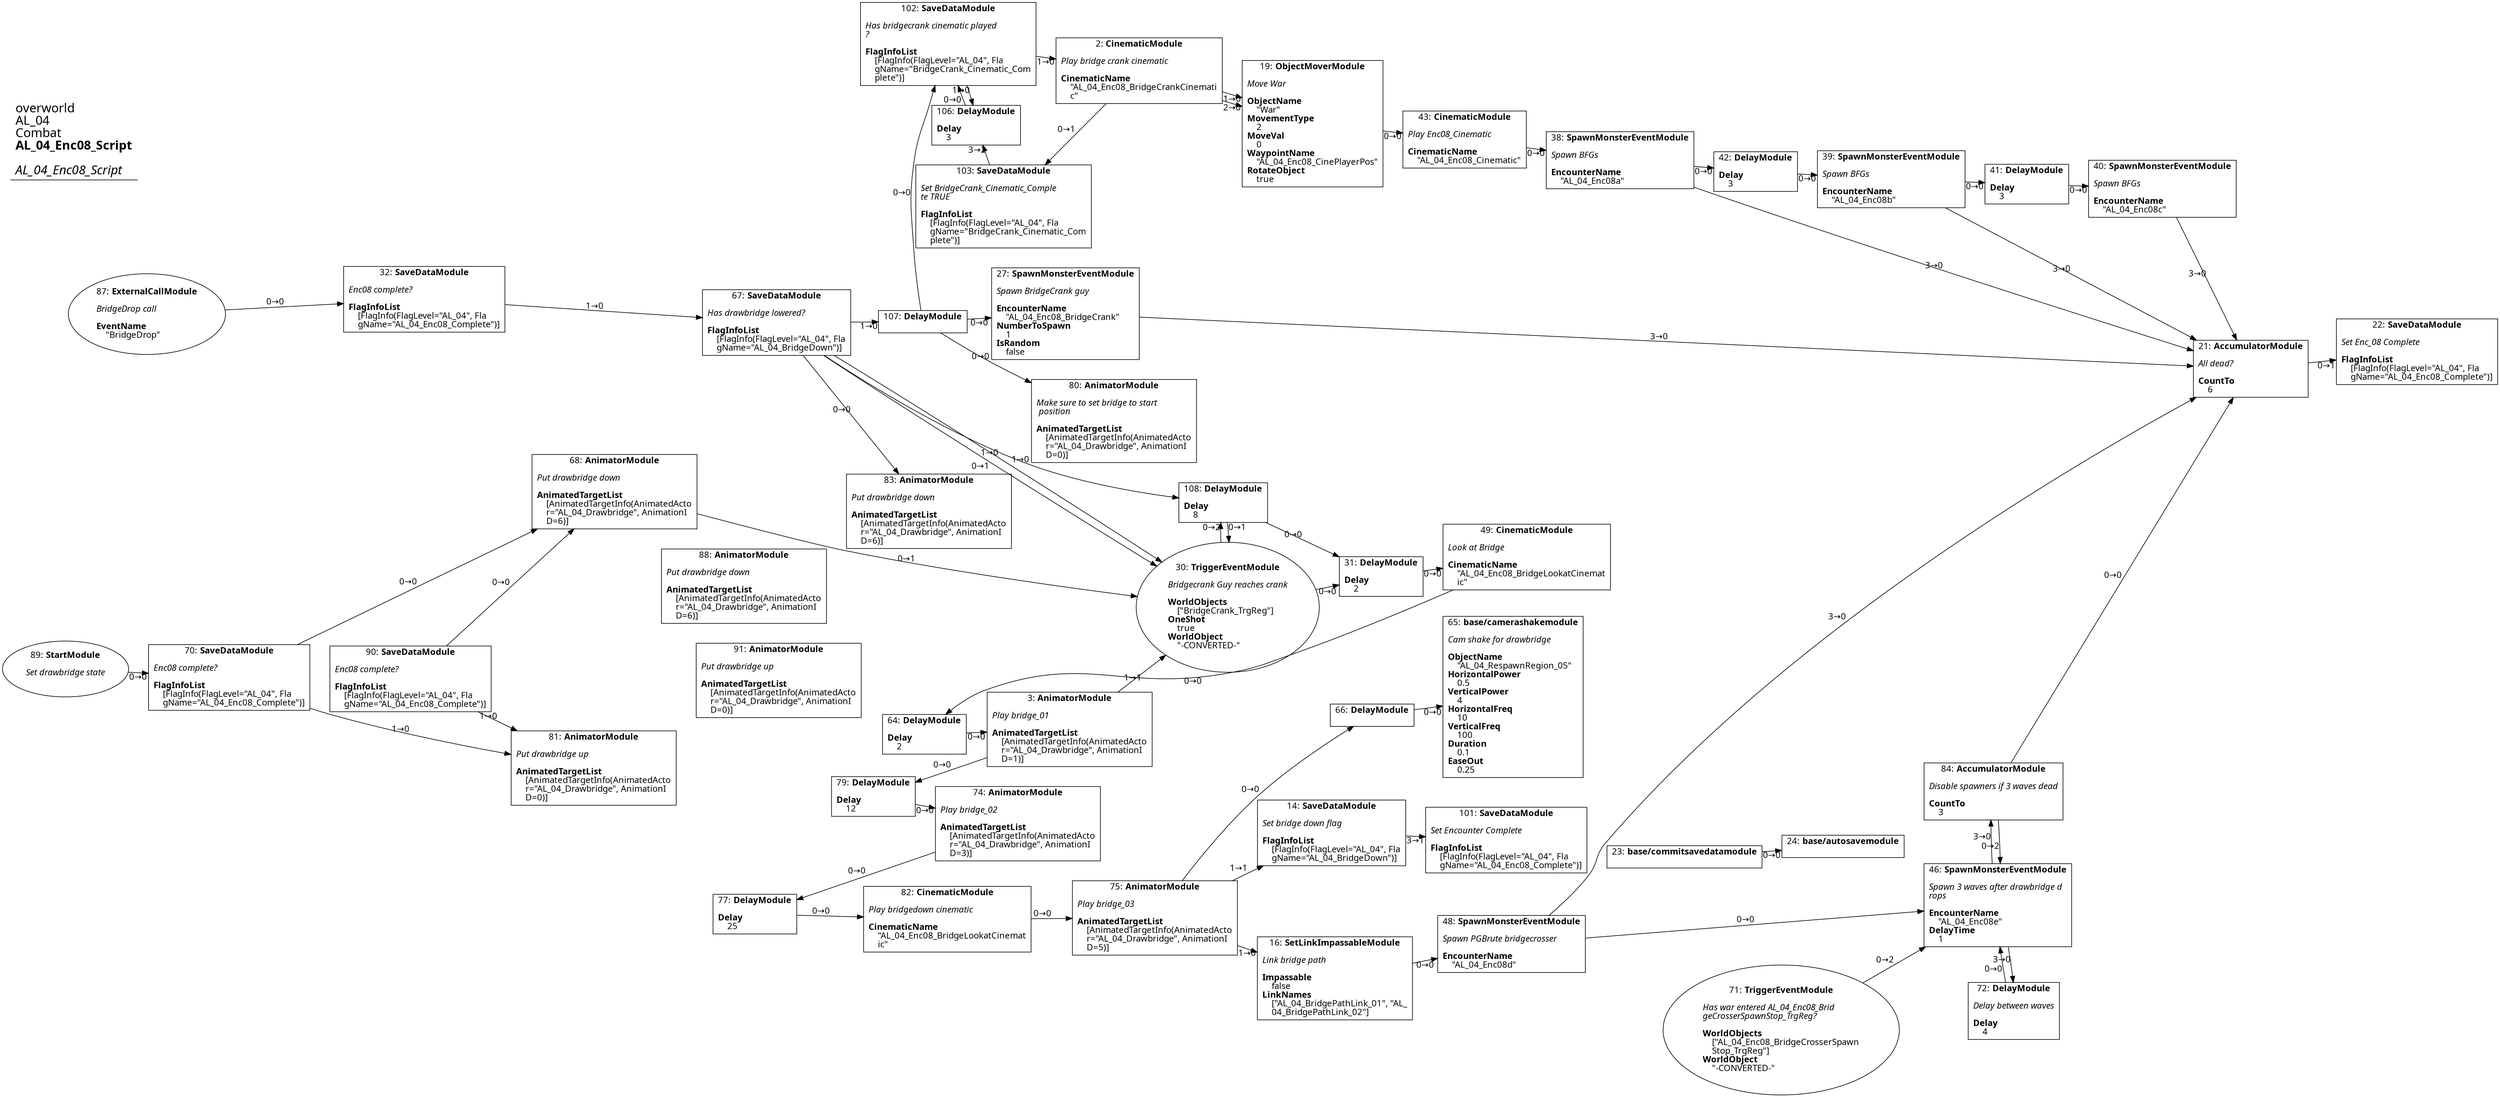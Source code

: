 digraph {
    layout = fdp;
    overlap = prism;
    sep = "+16";
    splines = spline;

    node [ shape = box ];

    graph [ fontname = "Segoe UI" ];
    node [ fontname = "Segoe UI" ];
    edge [ fontname = "Segoe UI" ];

    2 [ label = <2: <b>CinematicModule</b><br/><br/><i>Play bridge crank cinematic<br align="left"/></i><br align="left"/><b>CinematicName</b><br align="left"/>    &quot;AL_04_Enc08_BridgeCrankCinemati<br align="left"/>    c&quot;<br align="left"/>> ];
    2 [ pos = "-1.6200001,0.48900002!" ];
    2 -> 19 [ label = "1→0" ];
    2 -> 103 [ label = "0→1" ];
    2 -> 19 [ label = "2→0" ];

    3 [ label = <3: <b>AnimatorModule</b><br/><br/><i>Play bridge_01<br align="left"/></i><br align="left"/><b>AnimatedTargetList</b><br align="left"/>    [AnimatedTargetInfo(AnimatedActo<br align="left"/>    r=&quot;AL_04_Drawbridge&quot;, AnimationI<br align="left"/>    D=1)]<br align="left"/>> ];
    3 [ pos = "-2.1290002,-1.1350001!" ];
    3 -> 79 [ label = "0→0" ];
    3 -> 30 [ label = "1→1" ];

    14 [ label = <14: <b>SaveDataModule</b><br/><br/><i>Set bridge down flag<br align="left"/></i><br align="left"/><b>FlagInfoList</b><br align="left"/>    [FlagInfo(FlagLevel=&quot;AL_04&quot;, Fla<br align="left"/>    gName=&quot;AL_04_BridgeDown&quot;)]<br align="left"/>> ];
    14 [ pos = "-1.542,-1.4480001!" ];
    14 -> 101 [ label = "3→1" ];

    16 [ label = <16: <b>SetLinkImpassableModule</b><br/><br/><i>Link bridge path<br align="left"/></i><br align="left"/><b>Impassable</b><br align="left"/>    false<br align="left"/><b>LinkNames</b><br align="left"/>    [&quot;AL_04_BridgePathLink_01&quot;, &quot;AL_<br align="left"/>    04_BridgePathLink_02&quot;]<br align="left"/>> ];
    16 [ pos = "-1.5380001,-1.6730001!" ];
    16 -> 48 [ label = "0→0" ];

    19 [ label = <19: <b>ObjectMoverModule</b><br/><br/><i>Move War<br align="left"/></i><br align="left"/><b>ObjectName</b><br align="left"/>    &quot;War&quot;<br align="left"/><b>MovementType</b><br align="left"/>    2<br align="left"/><b>MoveVal</b><br align="left"/>    0<br align="left"/><b>WaypointName</b><br align="left"/>    &quot;AL_04_Enc08_CinePlayerPos&quot;<br align="left"/><b>RotateObject</b><br align="left"/>    true<br align="left"/>> ];
    19 [ pos = "-1.3920001,0.46600002!" ];
    19 -> 43 [ label = "0→0" ];

    21 [ label = <21: <b>AccumulatorModule</b><br/><br/><i>All dead?<br align="left"/></i><br align="left"/><b>CountTo</b><br align="left"/>    6<br align="left"/>> ];
    21 [ pos = "1.6680001,-0.117000006!" ];
    21 -> 22 [ label = "0→1" ];

    22 [ label = <22: <b>SaveDataModule</b><br/><br/><i>Set Enc_08 Complete<br align="left"/></i><br align="left"/><b>FlagInfoList</b><br align="left"/>    [FlagInfo(FlagLevel=&quot;AL_04&quot;, Fla<br align="left"/>    gName=&quot;AL_04_Enc08_Complete&quot;)]<br align="left"/>> ];
    22 [ pos = "1.9350001,-0.094000004!" ];

    23 [ label = <23: <b>base/commitsavedatamodule</b><br/><br/>> ];
    23 [ pos = "-1.0630001,-1.5020001!" ];
    23 -> 24 [ label = "0→0" ];

    24 [ label = <24: <b>base/autosavemodule</b><br/><br/>> ];
    24 [ pos = "-0.836,-1.5020001!" ];

    27 [ label = <27: <b>SpawnMonsterEventModule</b><br/><br/><i>Spawn BridgeCrank guy<br align="left"/></i><br align="left"/><b>EncounterName</b><br align="left"/>    &quot;AL_04_Enc08_BridgeCrank&quot;<br align="left"/><b>NumberToSpawn</b><br align="left"/>    1<br align="left"/><b>IsRandom</b><br align="left"/>    false<br align="left"/>> ];
    27 [ pos = "-1.8740001,-0.049000002!" ];
    27 -> 21 [ label = "3→0" ];

    30 [ label = <30: <b>TriggerEventModule</b><br/><br/><i>Bridgecrank Guy reaches crank<br align="left"/></i><br align="left"/><b>WorldObjects</b><br align="left"/>    [&quot;BridgeCrank_TrgReg&quot;]<br align="left"/><b>OneShot</b><br align="left"/>    true<br align="left"/><b>WorldObject</b><br align="left"/>    &quot;-CONVERTED-&quot;<br align="left"/>> ];
    30 [ shape = oval ]
    30 [ pos = "-1.8970001,-0.92200005!" ];
    30 -> 31 [ label = "0→0" ];
    30 -> 108 [ label = "0→2" ];

    31 [ label = <31: <b>DelayModule</b><br/><br/><b>Delay</b><br align="left"/>    2<br align="left"/>> ];
    31 [ pos = "-1.623,-0.92200005!" ];
    31 -> 49 [ label = "0→0" ];

    32 [ label = <32: <b>SaveDataModule</b><br/><br/><i>Enc08 complete?<br align="left"/></i><br align="left"/><b>FlagInfoList</b><br align="left"/>    [FlagInfo(FlagLevel=&quot;AL_04&quot;, Fla<br align="left"/>    gName=&quot;AL_04_Enc08_Complete&quot;)]<br align="left"/>> ];
    32 [ pos = "-2.8270001,-0.003!" ];
    32 -> 67 [ label = "1→0" ];

    38 [ label = <38: <b>SpawnMonsterEventModule</b><br/><br/><i>Spawn BFGs<br align="left"/></i><br align="left"/><b>EncounterName</b><br align="left"/>    &quot;AL_04_Enc08a&quot;<br align="left"/>> ];
    38 [ pos = "-0.883,0.46600002!" ];
    38 -> 42 [ label = "0→0" ];
    38 -> 21 [ label = "3→0" ];

    39 [ label = <39: <b>SpawnMonsterEventModule</b><br/><br/><i>Spawn BFGs<br align="left"/></i><br align="left"/><b>EncounterName</b><br align="left"/>    &quot;AL_04_Enc08b&quot;<br align="left"/>> ];
    39 [ pos = "-0.379,0.46600002!" ];
    39 -> 41 [ label = "0→0" ];
    39 -> 21 [ label = "3→0" ];

    40 [ label = <40: <b>SpawnMonsterEventModule</b><br/><br/><i>Spawn BFGs<br align="left"/></i><br align="left"/><b>EncounterName</b><br align="left"/>    &quot;AL_04_Enc08c&quot;<br align="left"/>> ];
    40 [ pos = "0.15,0.46600002!" ];
    40 -> 21 [ label = "3→0" ];

    41 [ label = <41: <b>DelayModule</b><br/><br/><b>Delay</b><br align="left"/>    3<br align="left"/>> ];
    41 [ pos = "-0.064,0.46600002!" ];
    41 -> 40 [ label = "0→0" ];

    42 [ label = <42: <b>DelayModule</b><br/><br/><b>Delay</b><br align="left"/>    3<br align="left"/>> ];
    42 [ pos = "-0.58000004,0.46600002!" ];
    42 -> 39 [ label = "0→0" ];

    43 [ label = <43: <b>CinematicModule</b><br/><br/><i>Play Enc08_Cinematic<br align="left"/></i><br align="left"/><b>CinematicName</b><br align="left"/>    &quot;AL_04_Enc08_Cinematic&quot;<br align="left"/>> ];
    43 [ pos = "-1.151,0.46600002!" ];
    43 -> 38 [ label = "0→0" ];

    46 [ label = <46: <b>SpawnMonsterEventModule</b><br/><br/><i>Spawn 3 waves after drawbridge d<br align="left"/>rops<br align="left"/></i><br align="left"/><b>EncounterName</b><br align="left"/>    &quot;AL_04_Enc08e&quot;<br align="left"/><b>DelayTime</b><br align="left"/>    1<br align="left"/>> ];
    46 [ pos = "-0.30100003,-1.6730001!" ];
    46 -> 72 [ label = "3→0" ];
    46 -> 84 [ label = "3→0" ];

    48 [ label = <48: <b>SpawnMonsterEventModule</b><br/><br/><i>Spawn PGBrute bridgecrosser<br align="left"/></i><br align="left"/><b>EncounterName</b><br align="left"/>    &quot;AL_04_Enc08d&quot;<br align="left"/>> ];
    48 [ pos = "-1.2600001,-1.6730001!" ];
    48 -> 21 [ label = "3→0" ];
    48 -> 46 [ label = "0→0" ];

    49 [ label = <49: <b>CinematicModule</b><br/><br/><i>Look at Bridge<br align="left"/></i><br align="left"/><b>CinematicName</b><br align="left"/>    &quot;AL_04_Enc08_BridgeLookatCinemat<br align="left"/>    ic&quot;<br align="left"/>> ];
    49 [ pos = "-1.4230001,-0.92200005!" ];
    49 -> 64 [ label = "0→0" ];

    64 [ label = <64: <b>DelayModule</b><br/><br/><b>Delay</b><br align="left"/>    2<br align="left"/>> ];
    64 [ pos = "-2.3240001,-1.1350001!" ];
    64 -> 3 [ label = "0→0" ];

    65 [ label = <65: <b>base/camerashakemodule</b><br/><br/><i>Cam shake for drawbridge<br align="left"/></i><br align="left"/><b>ObjectName</b><br align="left"/>    &quot;AL_04_RespawnRegion_05&quot;<br align="left"/><b>HorizontalPower</b><br align="left"/>    0.5<br align="left"/><b>VerticalPower</b><br align="left"/>    4<br align="left"/><b>HorizontalFreq</b><br align="left"/>    10<br align="left"/><b>VerticalFreq</b><br align="left"/>    100<br align="left"/><b>Duration</b><br align="left"/>    0.1<br align="left"/><b>EaseOut</b><br align="left"/>    0.25<br align="left"/>> ];
    65 [ pos = "-1.319,-1.246!" ];

    66 [ label = <66: <b>DelayModule</b><br/><br/>> ];
    66 [ pos = "-1.544,-1.246!" ];
    66 -> 65 [ label = "0→0" ];

    67 [ label = <67: <b>SaveDataModule</b><br/><br/><i>Has drawbridge lowered?<br align="left"/></i><br align="left"/><b>FlagInfoList</b><br align="left"/>    [FlagInfo(FlagLevel=&quot;AL_04&quot;, Fla<br align="left"/>    gName=&quot;AL_04_BridgeDown&quot;)]<br align="left"/>> ];
    67 [ pos = "-2.5730002,-0.026!" ];
    67 -> 30 [ label = "1→0" ];
    67 -> 83 [ label = "0→0" ];
    67 -> 30 [ label = "0→1" ];
    67 -> 107 [ label = "1→0" ];
    67 -> 108 [ label = "1→0" ];

    68 [ label = <68: <b>AnimatorModule</b><br/><br/><i>Put drawbridge down<br align="left"/></i><br align="left"/><b>AnimatedTargetList</b><br align="left"/>    [AnimatedTargetInfo(AnimatedActo<br align="left"/>    r=&quot;AL_04_Drawbridge&quot;, AnimationI<br align="left"/>    D=6)]<br align="left"/>> ];
    68 [ pos = "-2.8850002,-0.94500005!" ];
    68 -> 30 [ label = "0→1" ];

    70 [ label = <70: <b>SaveDataModule</b><br/><br/><i>Enc08 complete?<br align="left"/></i><br align="left"/><b>FlagInfoList</b><br align="left"/>    [FlagInfo(FlagLevel=&quot;AL_04&quot;, Fla<br align="left"/>    gName=&quot;AL_04_Enc08_Complete&quot;)]<br align="left"/>> ];
    70 [ pos = "-3.13,-1.057!" ];
    70 -> 68 [ label = "0→0" ];
    70 -> 81 [ label = "1→0" ];

    71 [ label = <71: <b>TriggerEventModule</b><br/><br/><i>Has war entered AL_04_Enc08_Brid<br align="left"/>geCrosserSpawnStop_TrgReg?<br align="left"/></i><br align="left"/><b>WorldObjects</b><br align="left"/>    [&quot;AL_04_Enc08_BridgeCrosserSpawn<br align="left"/>    Stop_TrgReg&quot;]<br align="left"/><b>WorldObject</b><br align="left"/>    &quot;-CONVERTED-&quot;<br align="left"/>> ];
    71 [ shape = oval ]
    71 [ pos = "-0.71000004,-1.9750001!" ];
    71 -> 46 [ label = "0→2" ];

    72 [ label = <72: <b>DelayModule</b><br/><br/><i>Delay between waves<br align="left"/></i><br align="left"/><b>Delay</b><br align="left"/>    4<br align="left"/>> ];
    72 [ pos = "-0.25,-1.96!" ];
    72 -> 46 [ label = "0→0" ];

    74 [ label = <74: <b>AnimatorModule</b><br/><br/><i>Play bridge_02<br align="left"/></i><br align="left"/><b>AnimatedTargetList</b><br align="left"/>    [AnimatedTargetInfo(AnimatedActo<br align="left"/>    r=&quot;AL_04_Drawbridge&quot;, AnimationI<br align="left"/>    D=3)]<br align="left"/>> ];
    74 [ pos = "-2.125,-1.3210001!" ];
    74 -> 77 [ label = "0→0" ];

    75 [ label = <75: <b>AnimatorModule</b><br/><br/><i>Play bridge_03<br align="left"/></i><br align="left"/><b>AnimatedTargetList</b><br align="left"/>    [AnimatedTargetInfo(AnimatedActo<br align="left"/>    r=&quot;AL_04_Drawbridge&quot;, AnimationI<br align="left"/>    D=5)]<br align="left"/>> ];
    75 [ pos = "-1.8800001,-1.511!" ];
    75 -> 66 [ label = "0→0" ];
    75 -> 14 [ label = "1→1" ];
    75 -> 16 [ label = "1→0" ];

    77 [ label = <77: <b>DelayModule</b><br/><br/><b>Delay</b><br align="left"/>    25<br align="left"/>> ];
    77 [ pos = "-2.321,-1.511!" ];
    77 -> 82 [ label = "0→0" ];

    79 [ label = <79: <b>DelayModule</b><br/><br/><b>Delay</b><br align="left"/>    12<br align="left"/>> ];
    79 [ pos = "-2.322,-1.3210001!" ];
    79 -> 74 [ label = "0→0" ];

    80 [ label = <80: <b>AnimatorModule</b><br/><br/><i>Make sure to set bridge to start<br align="left"/> position<br align="left"/></i><br align="left"/><b>AnimatedTargetList</b><br align="left"/>    [AnimatedTargetInfo(AnimatedActo<br align="left"/>    r=&quot;AL_04_Drawbridge&quot;, AnimationI<br align="left"/>    D=0)]<br align="left"/>> ];
    80 [ pos = "-1.8740001,-0.324!" ];

    81 [ label = <81: <b>AnimatorModule</b><br/><br/><i>Put drawbridge up<br align="left"/></i><br align="left"/><b>AnimatedTargetList</b><br align="left"/>    [AnimatedTargetInfo(AnimatedActo<br align="left"/>    r=&quot;AL_04_Drawbridge&quot;, AnimationI<br align="left"/>    D=0)]<br align="left"/>> ];
    81 [ pos = "-2.8860002,-1.08!" ];

    82 [ label = <82: <b>CinematicModule</b><br/><br/><i>Play bridgedown cinematic<br align="left"/></i><br align="left"/><b>CinematicName</b><br align="left"/>    &quot;AL_04_Enc08_BridgeLookatCinemat<br align="left"/>    ic&quot;<br align="left"/>> ];
    82 [ pos = "-2.1230001,-1.511!" ];
    82 -> 75 [ label = "0→0" ];

    83 [ label = <83: <b>AnimatorModule</b><br/><br/><i>Put drawbridge down<br align="left"/></i><br align="left"/><b>AnimatedTargetList</b><br align="left"/>    [AnimatedTargetInfo(AnimatedActo<br align="left"/>    r=&quot;AL_04_Drawbridge&quot;, AnimationI<br align="left"/>    D=6)]<br align="left"/>> ];
    83 [ pos = "-2.3330002,-0.855!" ];

    84 [ label = <84: <b>AccumulatorModule</b><br/><br/><i>Disable spawners if 3 waves dead<br align="left"/></i><br align="left"/><b>CountTo</b><br align="left"/>    3<br align="left"/>> ];
    84 [ pos = "-0.272,-1.4510001!" ];
    84 -> 46 [ label = "0→2" ];
    84 -> 21 [ label = "0→0" ];

    87 [ label = <87: <b>ExternalCallModule</b><br/><br/><i>BridgeDrop call<br align="left"/></i><br align="left"/><b>EventName</b><br align="left"/>    &quot;BridgeDrop&quot;<br align="left"/>> ];
    87 [ shape = oval ]
    87 [ pos = "-3.108,-0.003!" ];
    87 -> 32 [ label = "0→0" ];

    88 [ label = <88: <b>AnimatorModule</b><br/><br/><i>Put drawbridge down<br align="left"/></i><br align="left"/><b>AnimatedTargetList</b><br align="left"/>    [AnimatedTargetInfo(AnimatedActo<br align="left"/>    r=&quot;AL_04_Drawbridge&quot;, AnimationI<br align="left"/>    D=6)]<br align="left"/>> ];
    88 [ pos = "-2.8850002,-0.94500005!" ];

    89 [ label = <89: <b>StartModule</b><br/><br/><i>Set drawbridge state<br align="left"/></i><br align="left"/>> ];
    89 [ shape = oval ]
    89 [ pos = "-3.3580003,-1.057!" ];
    89 -> 70 [ label = "0→0" ];

    90 [ label = <90: <b>SaveDataModule</b><br/><br/><i>Enc08 complete?<br align="left"/></i><br align="left"/><b>FlagInfoList</b><br align="left"/>    [FlagInfo(FlagLevel=&quot;AL_04&quot;, Fla<br align="left"/>    gName=&quot;AL_04_Enc08_Complete&quot;)]<br align="left"/>> ];
    90 [ pos = "-3.13,-1.057!" ];
    90 -> 68 [ label = "0→0" ];
    90 -> 81 [ label = "1→0" ];

    91 [ label = <91: <b>AnimatorModule</b><br/><br/><i>Put drawbridge up<br align="left"/></i><br align="left"/><b>AnimatedTargetList</b><br align="left"/>    [AnimatedTargetInfo(AnimatedActo<br align="left"/>    r=&quot;AL_04_Drawbridge&quot;, AnimationI<br align="left"/>    D=0)]<br align="left"/>> ];
    91 [ pos = "-2.8860002,-1.08!" ];

    101 [ label = <101: <b>SaveDataModule</b><br/><br/><i>Set Encounter Complete<br align="left"/></i><br align="left"/><b>FlagInfoList</b><br align="left"/>    [FlagInfo(FlagLevel=&quot;AL_04&quot;, Fla<br align="left"/>    gName=&quot;AL_04_Enc08_Complete&quot;)]<br align="left"/>> ];
    101 [ pos = "-1.307,-1.4710001!" ];

    102 [ label = <102: <b>SaveDataModule</b><br/><br/><i>Has bridgecrank cinematic played<br align="left"/>?<br align="left"/></i><br align="left"/><b>FlagInfoList</b><br align="left"/>    [FlagInfo(FlagLevel=&quot;AL_04&quot;, Fla<br align="left"/>    gName=&quot;BridgeCrank_Cinematic_Com<br align="left"/>    plete&quot;)]<br align="left"/>> ];
    102 [ pos = "-1.876,0.512!" ];
    102 -> 2 [ label = "1→0" ];
    102 -> 106 [ label = "1→0" ];

    103 [ label = <103: <b>SaveDataModule</b><br/><br/><i>Set BridgeCrank_Cinematic_Comple<br align="left"/>te TRUE<br align="left"/></i><br align="left"/><b>FlagInfoList</b><br align="left"/>    [FlagInfo(FlagLevel=&quot;AL_04&quot;, Fla<br align="left"/>    gName=&quot;BridgeCrank_Cinematic_Com<br align="left"/>    plete&quot;)]<br align="left"/>> ];
    103 [ pos = "-1.8740001,0.135!" ];
    103 -> 106 [ label = "3→2" ];

    106 [ label = <106: <b>DelayModule</b><br/><br/><b>Delay</b><br align="left"/>    3<br align="left"/>> ];
    106 [ pos = "-1.8560001,0.349!" ];
    106 -> 102 [ label = "0→0" ];

    107 [ label = <107: <b>DelayModule</b><br/><br/>> ];
    107 [ pos = "-2.17,-0.049000002!" ];
    107 -> 102 [ label = "0→0" ];
    107 -> 27 [ label = "0→0" ];
    107 -> 80 [ label = "0→0" ];

    108 [ label = <108: <b>DelayModule</b><br/><br/><b>Delay</b><br align="left"/>    8<br align="left"/>> ];
    108 [ pos = "-1.8960001,-0.71500003!" ];
    108 -> 31 [ label = "0→0" ];
    108 -> 30 [ label = "0→1" ];

    title [ pos = "-3.3590002,0.513!" ];
    title [ shape = underline ];
    title [ label = <<font point-size="20">overworld<br align="left"/>AL_04<br align="left"/>Combat<br align="left"/><b>AL_04_Enc08_Script</b><br align="left"/><br/><i>AL_04_Enc08_Script</i><br align="left"/></font>> ];
}
